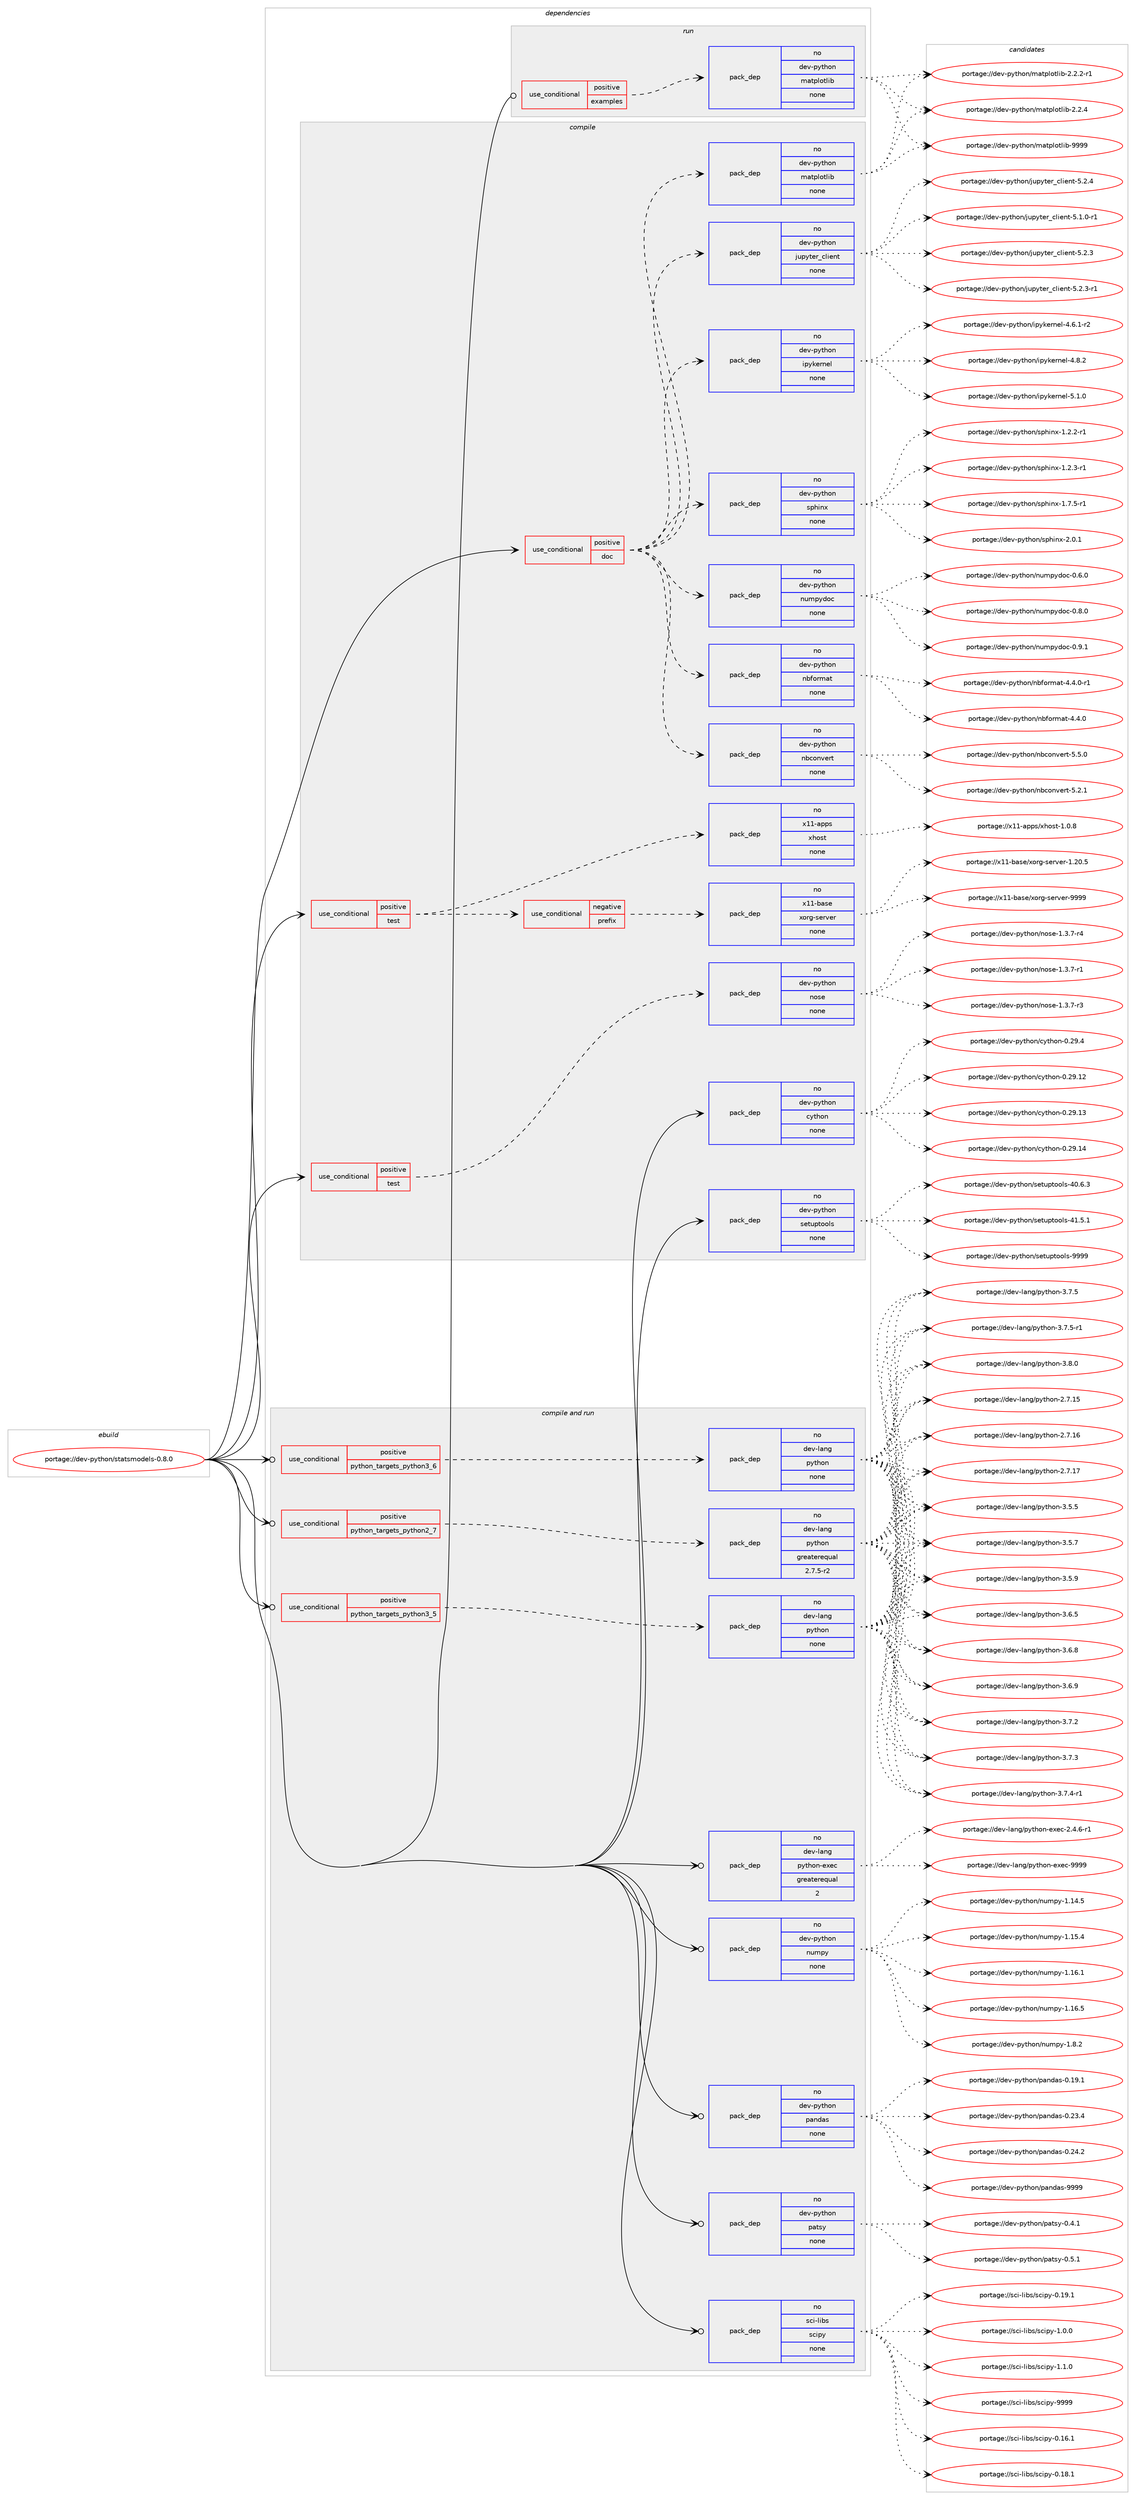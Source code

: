 digraph prolog {

# *************
# Graph options
# *************

newrank=true;
concentrate=true;
compound=true;
graph [rankdir=LR,fontname=Helvetica,fontsize=10,ranksep=1.5];#, ranksep=2.5, nodesep=0.2];
edge  [arrowhead=vee];
node  [fontname=Helvetica,fontsize=10];

# **********
# The ebuild
# **********

subgraph cluster_leftcol {
color=gray;
label=<<i>ebuild</i>>;
id [label="portage://dev-python/statsmodels-0.8.0", color=red, width=4, href="../dev-python/statsmodels-0.8.0.svg"];
}

# ****************
# The dependencies
# ****************

subgraph cluster_midcol {
color=gray;
label=<<i>dependencies</i>>;
subgraph cluster_compile {
fillcolor="#eeeeee";
style=filled;
label=<<i>compile</i>>;
subgraph cond39261 {
dependency174175 [label=<<TABLE BORDER="0" CELLBORDER="1" CELLSPACING="0" CELLPADDING="4"><TR><TD ROWSPAN="3" CELLPADDING="10">use_conditional</TD></TR><TR><TD>positive</TD></TR><TR><TD>doc</TD></TR></TABLE>>, shape=none, color=red];
subgraph pack131509 {
dependency174176 [label=<<TABLE BORDER="0" CELLBORDER="1" CELLSPACING="0" CELLPADDING="4" WIDTH="220"><TR><TD ROWSPAN="6" CELLPADDING="30">pack_dep</TD></TR><TR><TD WIDTH="110">no</TD></TR><TR><TD>dev-python</TD></TR><TR><TD>ipykernel</TD></TR><TR><TD>none</TD></TR><TR><TD></TD></TR></TABLE>>, shape=none, color=blue];
}
dependency174175:e -> dependency174176:w [weight=20,style="dashed",arrowhead="vee"];
subgraph pack131510 {
dependency174177 [label=<<TABLE BORDER="0" CELLBORDER="1" CELLSPACING="0" CELLPADDING="4" WIDTH="220"><TR><TD ROWSPAN="6" CELLPADDING="30">pack_dep</TD></TR><TR><TD WIDTH="110">no</TD></TR><TR><TD>dev-python</TD></TR><TR><TD>jupyter_client</TD></TR><TR><TD>none</TD></TR><TR><TD></TD></TR></TABLE>>, shape=none, color=blue];
}
dependency174175:e -> dependency174177:w [weight=20,style="dashed",arrowhead="vee"];
subgraph pack131511 {
dependency174178 [label=<<TABLE BORDER="0" CELLBORDER="1" CELLSPACING="0" CELLPADDING="4" WIDTH="220"><TR><TD ROWSPAN="6" CELLPADDING="30">pack_dep</TD></TR><TR><TD WIDTH="110">no</TD></TR><TR><TD>dev-python</TD></TR><TR><TD>matplotlib</TD></TR><TR><TD>none</TD></TR><TR><TD></TD></TR></TABLE>>, shape=none, color=blue];
}
dependency174175:e -> dependency174178:w [weight=20,style="dashed",arrowhead="vee"];
subgraph pack131512 {
dependency174179 [label=<<TABLE BORDER="0" CELLBORDER="1" CELLSPACING="0" CELLPADDING="4" WIDTH="220"><TR><TD ROWSPAN="6" CELLPADDING="30">pack_dep</TD></TR><TR><TD WIDTH="110">no</TD></TR><TR><TD>dev-python</TD></TR><TR><TD>nbconvert</TD></TR><TR><TD>none</TD></TR><TR><TD></TD></TR></TABLE>>, shape=none, color=blue];
}
dependency174175:e -> dependency174179:w [weight=20,style="dashed",arrowhead="vee"];
subgraph pack131513 {
dependency174180 [label=<<TABLE BORDER="0" CELLBORDER="1" CELLSPACING="0" CELLPADDING="4" WIDTH="220"><TR><TD ROWSPAN="6" CELLPADDING="30">pack_dep</TD></TR><TR><TD WIDTH="110">no</TD></TR><TR><TD>dev-python</TD></TR><TR><TD>nbformat</TD></TR><TR><TD>none</TD></TR><TR><TD></TD></TR></TABLE>>, shape=none, color=blue];
}
dependency174175:e -> dependency174180:w [weight=20,style="dashed",arrowhead="vee"];
subgraph pack131514 {
dependency174181 [label=<<TABLE BORDER="0" CELLBORDER="1" CELLSPACING="0" CELLPADDING="4" WIDTH="220"><TR><TD ROWSPAN="6" CELLPADDING="30">pack_dep</TD></TR><TR><TD WIDTH="110">no</TD></TR><TR><TD>dev-python</TD></TR><TR><TD>numpydoc</TD></TR><TR><TD>none</TD></TR><TR><TD></TD></TR></TABLE>>, shape=none, color=blue];
}
dependency174175:e -> dependency174181:w [weight=20,style="dashed",arrowhead="vee"];
subgraph pack131515 {
dependency174182 [label=<<TABLE BORDER="0" CELLBORDER="1" CELLSPACING="0" CELLPADDING="4" WIDTH="220"><TR><TD ROWSPAN="6" CELLPADDING="30">pack_dep</TD></TR><TR><TD WIDTH="110">no</TD></TR><TR><TD>dev-python</TD></TR><TR><TD>sphinx</TD></TR><TR><TD>none</TD></TR><TR><TD></TD></TR></TABLE>>, shape=none, color=blue];
}
dependency174175:e -> dependency174182:w [weight=20,style="dashed",arrowhead="vee"];
}
id:e -> dependency174175:w [weight=20,style="solid",arrowhead="vee"];
subgraph cond39262 {
dependency174183 [label=<<TABLE BORDER="0" CELLBORDER="1" CELLSPACING="0" CELLPADDING="4"><TR><TD ROWSPAN="3" CELLPADDING="10">use_conditional</TD></TR><TR><TD>positive</TD></TR><TR><TD>test</TD></TR></TABLE>>, shape=none, color=red];
subgraph cond39263 {
dependency174184 [label=<<TABLE BORDER="0" CELLBORDER="1" CELLSPACING="0" CELLPADDING="4"><TR><TD ROWSPAN="3" CELLPADDING="10">use_conditional</TD></TR><TR><TD>negative</TD></TR><TR><TD>prefix</TD></TR></TABLE>>, shape=none, color=red];
subgraph pack131516 {
dependency174185 [label=<<TABLE BORDER="0" CELLBORDER="1" CELLSPACING="0" CELLPADDING="4" WIDTH="220"><TR><TD ROWSPAN="6" CELLPADDING="30">pack_dep</TD></TR><TR><TD WIDTH="110">no</TD></TR><TR><TD>x11-base</TD></TR><TR><TD>xorg-server</TD></TR><TR><TD>none</TD></TR><TR><TD></TD></TR></TABLE>>, shape=none, color=blue];
}
dependency174184:e -> dependency174185:w [weight=20,style="dashed",arrowhead="vee"];
}
dependency174183:e -> dependency174184:w [weight=20,style="dashed",arrowhead="vee"];
subgraph pack131517 {
dependency174186 [label=<<TABLE BORDER="0" CELLBORDER="1" CELLSPACING="0" CELLPADDING="4" WIDTH="220"><TR><TD ROWSPAN="6" CELLPADDING="30">pack_dep</TD></TR><TR><TD WIDTH="110">no</TD></TR><TR><TD>x11-apps</TD></TR><TR><TD>xhost</TD></TR><TR><TD>none</TD></TR><TR><TD></TD></TR></TABLE>>, shape=none, color=blue];
}
dependency174183:e -> dependency174186:w [weight=20,style="dashed",arrowhead="vee"];
}
id:e -> dependency174183:w [weight=20,style="solid",arrowhead="vee"];
subgraph cond39264 {
dependency174187 [label=<<TABLE BORDER="0" CELLBORDER="1" CELLSPACING="0" CELLPADDING="4"><TR><TD ROWSPAN="3" CELLPADDING="10">use_conditional</TD></TR><TR><TD>positive</TD></TR><TR><TD>test</TD></TR></TABLE>>, shape=none, color=red];
subgraph pack131518 {
dependency174188 [label=<<TABLE BORDER="0" CELLBORDER="1" CELLSPACING="0" CELLPADDING="4" WIDTH="220"><TR><TD ROWSPAN="6" CELLPADDING="30">pack_dep</TD></TR><TR><TD WIDTH="110">no</TD></TR><TR><TD>dev-python</TD></TR><TR><TD>nose</TD></TR><TR><TD>none</TD></TR><TR><TD></TD></TR></TABLE>>, shape=none, color=blue];
}
dependency174187:e -> dependency174188:w [weight=20,style="dashed",arrowhead="vee"];
}
id:e -> dependency174187:w [weight=20,style="solid",arrowhead="vee"];
subgraph pack131519 {
dependency174189 [label=<<TABLE BORDER="0" CELLBORDER="1" CELLSPACING="0" CELLPADDING="4" WIDTH="220"><TR><TD ROWSPAN="6" CELLPADDING="30">pack_dep</TD></TR><TR><TD WIDTH="110">no</TD></TR><TR><TD>dev-python</TD></TR><TR><TD>cython</TD></TR><TR><TD>none</TD></TR><TR><TD></TD></TR></TABLE>>, shape=none, color=blue];
}
id:e -> dependency174189:w [weight=20,style="solid",arrowhead="vee"];
subgraph pack131520 {
dependency174190 [label=<<TABLE BORDER="0" CELLBORDER="1" CELLSPACING="0" CELLPADDING="4" WIDTH="220"><TR><TD ROWSPAN="6" CELLPADDING="30">pack_dep</TD></TR><TR><TD WIDTH="110">no</TD></TR><TR><TD>dev-python</TD></TR><TR><TD>setuptools</TD></TR><TR><TD>none</TD></TR><TR><TD></TD></TR></TABLE>>, shape=none, color=blue];
}
id:e -> dependency174190:w [weight=20,style="solid",arrowhead="vee"];
}
subgraph cluster_compileandrun {
fillcolor="#eeeeee";
style=filled;
label=<<i>compile and run</i>>;
subgraph cond39265 {
dependency174191 [label=<<TABLE BORDER="0" CELLBORDER="1" CELLSPACING="0" CELLPADDING="4"><TR><TD ROWSPAN="3" CELLPADDING="10">use_conditional</TD></TR><TR><TD>positive</TD></TR><TR><TD>python_targets_python2_7</TD></TR></TABLE>>, shape=none, color=red];
subgraph pack131521 {
dependency174192 [label=<<TABLE BORDER="0" CELLBORDER="1" CELLSPACING="0" CELLPADDING="4" WIDTH="220"><TR><TD ROWSPAN="6" CELLPADDING="30">pack_dep</TD></TR><TR><TD WIDTH="110">no</TD></TR><TR><TD>dev-lang</TD></TR><TR><TD>python</TD></TR><TR><TD>greaterequal</TD></TR><TR><TD>2.7.5-r2</TD></TR></TABLE>>, shape=none, color=blue];
}
dependency174191:e -> dependency174192:w [weight=20,style="dashed",arrowhead="vee"];
}
id:e -> dependency174191:w [weight=20,style="solid",arrowhead="odotvee"];
subgraph cond39266 {
dependency174193 [label=<<TABLE BORDER="0" CELLBORDER="1" CELLSPACING="0" CELLPADDING="4"><TR><TD ROWSPAN="3" CELLPADDING="10">use_conditional</TD></TR><TR><TD>positive</TD></TR><TR><TD>python_targets_python3_5</TD></TR></TABLE>>, shape=none, color=red];
subgraph pack131522 {
dependency174194 [label=<<TABLE BORDER="0" CELLBORDER="1" CELLSPACING="0" CELLPADDING="4" WIDTH="220"><TR><TD ROWSPAN="6" CELLPADDING="30">pack_dep</TD></TR><TR><TD WIDTH="110">no</TD></TR><TR><TD>dev-lang</TD></TR><TR><TD>python</TD></TR><TR><TD>none</TD></TR><TR><TD></TD></TR></TABLE>>, shape=none, color=blue];
}
dependency174193:e -> dependency174194:w [weight=20,style="dashed",arrowhead="vee"];
}
id:e -> dependency174193:w [weight=20,style="solid",arrowhead="odotvee"];
subgraph cond39267 {
dependency174195 [label=<<TABLE BORDER="0" CELLBORDER="1" CELLSPACING="0" CELLPADDING="4"><TR><TD ROWSPAN="3" CELLPADDING="10">use_conditional</TD></TR><TR><TD>positive</TD></TR><TR><TD>python_targets_python3_6</TD></TR></TABLE>>, shape=none, color=red];
subgraph pack131523 {
dependency174196 [label=<<TABLE BORDER="0" CELLBORDER="1" CELLSPACING="0" CELLPADDING="4" WIDTH="220"><TR><TD ROWSPAN="6" CELLPADDING="30">pack_dep</TD></TR><TR><TD WIDTH="110">no</TD></TR><TR><TD>dev-lang</TD></TR><TR><TD>python</TD></TR><TR><TD>none</TD></TR><TR><TD></TD></TR></TABLE>>, shape=none, color=blue];
}
dependency174195:e -> dependency174196:w [weight=20,style="dashed",arrowhead="vee"];
}
id:e -> dependency174195:w [weight=20,style="solid",arrowhead="odotvee"];
subgraph pack131524 {
dependency174197 [label=<<TABLE BORDER="0" CELLBORDER="1" CELLSPACING="0" CELLPADDING="4" WIDTH="220"><TR><TD ROWSPAN="6" CELLPADDING="30">pack_dep</TD></TR><TR><TD WIDTH="110">no</TD></TR><TR><TD>dev-lang</TD></TR><TR><TD>python-exec</TD></TR><TR><TD>greaterequal</TD></TR><TR><TD>2</TD></TR></TABLE>>, shape=none, color=blue];
}
id:e -> dependency174197:w [weight=20,style="solid",arrowhead="odotvee"];
subgraph pack131525 {
dependency174198 [label=<<TABLE BORDER="0" CELLBORDER="1" CELLSPACING="0" CELLPADDING="4" WIDTH="220"><TR><TD ROWSPAN="6" CELLPADDING="30">pack_dep</TD></TR><TR><TD WIDTH="110">no</TD></TR><TR><TD>dev-python</TD></TR><TR><TD>numpy</TD></TR><TR><TD>none</TD></TR><TR><TD></TD></TR></TABLE>>, shape=none, color=blue];
}
id:e -> dependency174198:w [weight=20,style="solid",arrowhead="odotvee"];
subgraph pack131526 {
dependency174199 [label=<<TABLE BORDER="0" CELLBORDER="1" CELLSPACING="0" CELLPADDING="4" WIDTH="220"><TR><TD ROWSPAN="6" CELLPADDING="30">pack_dep</TD></TR><TR><TD WIDTH="110">no</TD></TR><TR><TD>dev-python</TD></TR><TR><TD>pandas</TD></TR><TR><TD>none</TD></TR><TR><TD></TD></TR></TABLE>>, shape=none, color=blue];
}
id:e -> dependency174199:w [weight=20,style="solid",arrowhead="odotvee"];
subgraph pack131527 {
dependency174200 [label=<<TABLE BORDER="0" CELLBORDER="1" CELLSPACING="0" CELLPADDING="4" WIDTH="220"><TR><TD ROWSPAN="6" CELLPADDING="30">pack_dep</TD></TR><TR><TD WIDTH="110">no</TD></TR><TR><TD>dev-python</TD></TR><TR><TD>patsy</TD></TR><TR><TD>none</TD></TR><TR><TD></TD></TR></TABLE>>, shape=none, color=blue];
}
id:e -> dependency174200:w [weight=20,style="solid",arrowhead="odotvee"];
subgraph pack131528 {
dependency174201 [label=<<TABLE BORDER="0" CELLBORDER="1" CELLSPACING="0" CELLPADDING="4" WIDTH="220"><TR><TD ROWSPAN="6" CELLPADDING="30">pack_dep</TD></TR><TR><TD WIDTH="110">no</TD></TR><TR><TD>sci-libs</TD></TR><TR><TD>scipy</TD></TR><TR><TD>none</TD></TR><TR><TD></TD></TR></TABLE>>, shape=none, color=blue];
}
id:e -> dependency174201:w [weight=20,style="solid",arrowhead="odotvee"];
}
subgraph cluster_run {
fillcolor="#eeeeee";
style=filled;
label=<<i>run</i>>;
subgraph cond39268 {
dependency174202 [label=<<TABLE BORDER="0" CELLBORDER="1" CELLSPACING="0" CELLPADDING="4"><TR><TD ROWSPAN="3" CELLPADDING="10">use_conditional</TD></TR><TR><TD>positive</TD></TR><TR><TD>examples</TD></TR></TABLE>>, shape=none, color=red];
subgraph pack131529 {
dependency174203 [label=<<TABLE BORDER="0" CELLBORDER="1" CELLSPACING="0" CELLPADDING="4" WIDTH="220"><TR><TD ROWSPAN="6" CELLPADDING="30">pack_dep</TD></TR><TR><TD WIDTH="110">no</TD></TR><TR><TD>dev-python</TD></TR><TR><TD>matplotlib</TD></TR><TR><TD>none</TD></TR><TR><TD></TD></TR></TABLE>>, shape=none, color=blue];
}
dependency174202:e -> dependency174203:w [weight=20,style="dashed",arrowhead="vee"];
}
id:e -> dependency174202:w [weight=20,style="solid",arrowhead="odot"];
}
}

# **************
# The candidates
# **************

subgraph cluster_choices {
rank=same;
color=gray;
label=<<i>candidates</i>>;

subgraph choice131509 {
color=black;
nodesep=1;
choiceportage10010111845112121116104111110471051121211071011141101011084552465446494511450 [label="portage://dev-python/ipykernel-4.6.1-r2", color=red, width=4,href="../dev-python/ipykernel-4.6.1-r2.svg"];
choiceportage1001011184511212111610411111047105112121107101114110101108455246564650 [label="portage://dev-python/ipykernel-4.8.2", color=red, width=4,href="../dev-python/ipykernel-4.8.2.svg"];
choiceportage1001011184511212111610411111047105112121107101114110101108455346494648 [label="portage://dev-python/ipykernel-5.1.0", color=red, width=4,href="../dev-python/ipykernel-5.1.0.svg"];
dependency174176:e -> choiceportage10010111845112121116104111110471051121211071011141101011084552465446494511450:w [style=dotted,weight="100"];
dependency174176:e -> choiceportage1001011184511212111610411111047105112121107101114110101108455246564650:w [style=dotted,weight="100"];
dependency174176:e -> choiceportage1001011184511212111610411111047105112121107101114110101108455346494648:w [style=dotted,weight="100"];
}
subgraph choice131510 {
color=black;
nodesep=1;
choiceportage100101118451121211161041111104710611711212111610111495991081051011101164553464946484511449 [label="portage://dev-python/jupyter_client-5.1.0-r1", color=red, width=4,href="../dev-python/jupyter_client-5.1.0-r1.svg"];
choiceportage10010111845112121116104111110471061171121211161011149599108105101110116455346504651 [label="portage://dev-python/jupyter_client-5.2.3", color=red, width=4,href="../dev-python/jupyter_client-5.2.3.svg"];
choiceportage100101118451121211161041111104710611711212111610111495991081051011101164553465046514511449 [label="portage://dev-python/jupyter_client-5.2.3-r1", color=red, width=4,href="../dev-python/jupyter_client-5.2.3-r1.svg"];
choiceportage10010111845112121116104111110471061171121211161011149599108105101110116455346504652 [label="portage://dev-python/jupyter_client-5.2.4", color=red, width=4,href="../dev-python/jupyter_client-5.2.4.svg"];
dependency174177:e -> choiceportage100101118451121211161041111104710611711212111610111495991081051011101164553464946484511449:w [style=dotted,weight="100"];
dependency174177:e -> choiceportage10010111845112121116104111110471061171121211161011149599108105101110116455346504651:w [style=dotted,weight="100"];
dependency174177:e -> choiceportage100101118451121211161041111104710611711212111610111495991081051011101164553465046514511449:w [style=dotted,weight="100"];
dependency174177:e -> choiceportage10010111845112121116104111110471061171121211161011149599108105101110116455346504652:w [style=dotted,weight="100"];
}
subgraph choice131511 {
color=black;
nodesep=1;
choiceportage100101118451121211161041111104710997116112108111116108105984550465046504511449 [label="portage://dev-python/matplotlib-2.2.2-r1", color=red, width=4,href="../dev-python/matplotlib-2.2.2-r1.svg"];
choiceportage10010111845112121116104111110471099711611210811111610810598455046504652 [label="portage://dev-python/matplotlib-2.2.4", color=red, width=4,href="../dev-python/matplotlib-2.2.4.svg"];
choiceportage100101118451121211161041111104710997116112108111116108105984557575757 [label="portage://dev-python/matplotlib-9999", color=red, width=4,href="../dev-python/matplotlib-9999.svg"];
dependency174178:e -> choiceportage100101118451121211161041111104710997116112108111116108105984550465046504511449:w [style=dotted,weight="100"];
dependency174178:e -> choiceportage10010111845112121116104111110471099711611210811111610810598455046504652:w [style=dotted,weight="100"];
dependency174178:e -> choiceportage100101118451121211161041111104710997116112108111116108105984557575757:w [style=dotted,weight="100"];
}
subgraph choice131512 {
color=black;
nodesep=1;
choiceportage10010111845112121116104111110471109899111110118101114116455346504649 [label="portage://dev-python/nbconvert-5.2.1", color=red, width=4,href="../dev-python/nbconvert-5.2.1.svg"];
choiceportage10010111845112121116104111110471109899111110118101114116455346534648 [label="portage://dev-python/nbconvert-5.5.0", color=red, width=4,href="../dev-python/nbconvert-5.5.0.svg"];
dependency174179:e -> choiceportage10010111845112121116104111110471109899111110118101114116455346504649:w [style=dotted,weight="100"];
dependency174179:e -> choiceportage10010111845112121116104111110471109899111110118101114116455346534648:w [style=dotted,weight="100"];
}
subgraph choice131513 {
color=black;
nodesep=1;
choiceportage10010111845112121116104111110471109810211111410997116455246524648 [label="portage://dev-python/nbformat-4.4.0", color=red, width=4,href="../dev-python/nbformat-4.4.0.svg"];
choiceportage100101118451121211161041111104711098102111114109971164552465246484511449 [label="portage://dev-python/nbformat-4.4.0-r1", color=red, width=4,href="../dev-python/nbformat-4.4.0-r1.svg"];
dependency174180:e -> choiceportage10010111845112121116104111110471109810211111410997116455246524648:w [style=dotted,weight="100"];
dependency174180:e -> choiceportage100101118451121211161041111104711098102111114109971164552465246484511449:w [style=dotted,weight="100"];
}
subgraph choice131514 {
color=black;
nodesep=1;
choiceportage100101118451121211161041111104711011710911212110011199454846544648 [label="portage://dev-python/numpydoc-0.6.0", color=red, width=4,href="../dev-python/numpydoc-0.6.0.svg"];
choiceportage100101118451121211161041111104711011710911212110011199454846564648 [label="portage://dev-python/numpydoc-0.8.0", color=red, width=4,href="../dev-python/numpydoc-0.8.0.svg"];
choiceportage100101118451121211161041111104711011710911212110011199454846574649 [label="portage://dev-python/numpydoc-0.9.1", color=red, width=4,href="../dev-python/numpydoc-0.9.1.svg"];
dependency174181:e -> choiceportage100101118451121211161041111104711011710911212110011199454846544648:w [style=dotted,weight="100"];
dependency174181:e -> choiceportage100101118451121211161041111104711011710911212110011199454846564648:w [style=dotted,weight="100"];
dependency174181:e -> choiceportage100101118451121211161041111104711011710911212110011199454846574649:w [style=dotted,weight="100"];
}
subgraph choice131515 {
color=black;
nodesep=1;
choiceportage10010111845112121116104111110471151121041051101204549465046504511449 [label="portage://dev-python/sphinx-1.2.2-r1", color=red, width=4,href="../dev-python/sphinx-1.2.2-r1.svg"];
choiceportage10010111845112121116104111110471151121041051101204549465046514511449 [label="portage://dev-python/sphinx-1.2.3-r1", color=red, width=4,href="../dev-python/sphinx-1.2.3-r1.svg"];
choiceportage10010111845112121116104111110471151121041051101204549465546534511449 [label="portage://dev-python/sphinx-1.7.5-r1", color=red, width=4,href="../dev-python/sphinx-1.7.5-r1.svg"];
choiceportage1001011184511212111610411111047115112104105110120455046484649 [label="portage://dev-python/sphinx-2.0.1", color=red, width=4,href="../dev-python/sphinx-2.0.1.svg"];
dependency174182:e -> choiceportage10010111845112121116104111110471151121041051101204549465046504511449:w [style=dotted,weight="100"];
dependency174182:e -> choiceportage10010111845112121116104111110471151121041051101204549465046514511449:w [style=dotted,weight="100"];
dependency174182:e -> choiceportage10010111845112121116104111110471151121041051101204549465546534511449:w [style=dotted,weight="100"];
dependency174182:e -> choiceportage1001011184511212111610411111047115112104105110120455046484649:w [style=dotted,weight="100"];
}
subgraph choice131516 {
color=black;
nodesep=1;
choiceportage1204949459897115101471201111141034511510111411810111445494650484653 [label="portage://x11-base/xorg-server-1.20.5", color=red, width=4,href="../x11-base/xorg-server-1.20.5.svg"];
choiceportage120494945989711510147120111114103451151011141181011144557575757 [label="portage://x11-base/xorg-server-9999", color=red, width=4,href="../x11-base/xorg-server-9999.svg"];
dependency174185:e -> choiceportage1204949459897115101471201111141034511510111411810111445494650484653:w [style=dotted,weight="100"];
dependency174185:e -> choiceportage120494945989711510147120111114103451151011141181011144557575757:w [style=dotted,weight="100"];
}
subgraph choice131517 {
color=black;
nodesep=1;
choiceportage1204949459711211211547120104111115116454946484656 [label="portage://x11-apps/xhost-1.0.8", color=red, width=4,href="../x11-apps/xhost-1.0.8.svg"];
dependency174186:e -> choiceportage1204949459711211211547120104111115116454946484656:w [style=dotted,weight="100"];
}
subgraph choice131518 {
color=black;
nodesep=1;
choiceportage10010111845112121116104111110471101111151014549465146554511449 [label="portage://dev-python/nose-1.3.7-r1", color=red, width=4,href="../dev-python/nose-1.3.7-r1.svg"];
choiceportage10010111845112121116104111110471101111151014549465146554511451 [label="portage://dev-python/nose-1.3.7-r3", color=red, width=4,href="../dev-python/nose-1.3.7-r3.svg"];
choiceportage10010111845112121116104111110471101111151014549465146554511452 [label="portage://dev-python/nose-1.3.7-r4", color=red, width=4,href="../dev-python/nose-1.3.7-r4.svg"];
dependency174188:e -> choiceportage10010111845112121116104111110471101111151014549465146554511449:w [style=dotted,weight="100"];
dependency174188:e -> choiceportage10010111845112121116104111110471101111151014549465146554511451:w [style=dotted,weight="100"];
dependency174188:e -> choiceportage10010111845112121116104111110471101111151014549465146554511452:w [style=dotted,weight="100"];
}
subgraph choice131519 {
color=black;
nodesep=1;
choiceportage1001011184511212111610411111047991211161041111104548465057464950 [label="portage://dev-python/cython-0.29.12", color=red, width=4,href="../dev-python/cython-0.29.12.svg"];
choiceportage1001011184511212111610411111047991211161041111104548465057464951 [label="portage://dev-python/cython-0.29.13", color=red, width=4,href="../dev-python/cython-0.29.13.svg"];
choiceportage1001011184511212111610411111047991211161041111104548465057464952 [label="portage://dev-python/cython-0.29.14", color=red, width=4,href="../dev-python/cython-0.29.14.svg"];
choiceportage10010111845112121116104111110479912111610411111045484650574652 [label="portage://dev-python/cython-0.29.4", color=red, width=4,href="../dev-python/cython-0.29.4.svg"];
dependency174189:e -> choiceportage1001011184511212111610411111047991211161041111104548465057464950:w [style=dotted,weight="100"];
dependency174189:e -> choiceportage1001011184511212111610411111047991211161041111104548465057464951:w [style=dotted,weight="100"];
dependency174189:e -> choiceportage1001011184511212111610411111047991211161041111104548465057464952:w [style=dotted,weight="100"];
dependency174189:e -> choiceportage10010111845112121116104111110479912111610411111045484650574652:w [style=dotted,weight="100"];
}
subgraph choice131520 {
color=black;
nodesep=1;
choiceportage100101118451121211161041111104711510111611711211611111110811545524846544651 [label="portage://dev-python/setuptools-40.6.3", color=red, width=4,href="../dev-python/setuptools-40.6.3.svg"];
choiceportage100101118451121211161041111104711510111611711211611111110811545524946534649 [label="portage://dev-python/setuptools-41.5.1", color=red, width=4,href="../dev-python/setuptools-41.5.1.svg"];
choiceportage10010111845112121116104111110471151011161171121161111111081154557575757 [label="portage://dev-python/setuptools-9999", color=red, width=4,href="../dev-python/setuptools-9999.svg"];
dependency174190:e -> choiceportage100101118451121211161041111104711510111611711211611111110811545524846544651:w [style=dotted,weight="100"];
dependency174190:e -> choiceportage100101118451121211161041111104711510111611711211611111110811545524946534649:w [style=dotted,weight="100"];
dependency174190:e -> choiceportage10010111845112121116104111110471151011161171121161111111081154557575757:w [style=dotted,weight="100"];
}
subgraph choice131521 {
color=black;
nodesep=1;
choiceportage10010111845108971101034711212111610411111045504655464953 [label="portage://dev-lang/python-2.7.15", color=red, width=4,href="../dev-lang/python-2.7.15.svg"];
choiceportage10010111845108971101034711212111610411111045504655464954 [label="portage://dev-lang/python-2.7.16", color=red, width=4,href="../dev-lang/python-2.7.16.svg"];
choiceportage10010111845108971101034711212111610411111045504655464955 [label="portage://dev-lang/python-2.7.17", color=red, width=4,href="../dev-lang/python-2.7.17.svg"];
choiceportage100101118451089711010347112121116104111110455146534653 [label="portage://dev-lang/python-3.5.5", color=red, width=4,href="../dev-lang/python-3.5.5.svg"];
choiceportage100101118451089711010347112121116104111110455146534655 [label="portage://dev-lang/python-3.5.7", color=red, width=4,href="../dev-lang/python-3.5.7.svg"];
choiceportage100101118451089711010347112121116104111110455146534657 [label="portage://dev-lang/python-3.5.9", color=red, width=4,href="../dev-lang/python-3.5.9.svg"];
choiceportage100101118451089711010347112121116104111110455146544653 [label="portage://dev-lang/python-3.6.5", color=red, width=4,href="../dev-lang/python-3.6.5.svg"];
choiceportage100101118451089711010347112121116104111110455146544656 [label="portage://dev-lang/python-3.6.8", color=red, width=4,href="../dev-lang/python-3.6.8.svg"];
choiceportage100101118451089711010347112121116104111110455146544657 [label="portage://dev-lang/python-3.6.9", color=red, width=4,href="../dev-lang/python-3.6.9.svg"];
choiceportage100101118451089711010347112121116104111110455146554650 [label="portage://dev-lang/python-3.7.2", color=red, width=4,href="../dev-lang/python-3.7.2.svg"];
choiceportage100101118451089711010347112121116104111110455146554651 [label="portage://dev-lang/python-3.7.3", color=red, width=4,href="../dev-lang/python-3.7.3.svg"];
choiceportage1001011184510897110103471121211161041111104551465546524511449 [label="portage://dev-lang/python-3.7.4-r1", color=red, width=4,href="../dev-lang/python-3.7.4-r1.svg"];
choiceportage100101118451089711010347112121116104111110455146554653 [label="portage://dev-lang/python-3.7.5", color=red, width=4,href="../dev-lang/python-3.7.5.svg"];
choiceportage1001011184510897110103471121211161041111104551465546534511449 [label="portage://dev-lang/python-3.7.5-r1", color=red, width=4,href="../dev-lang/python-3.7.5-r1.svg"];
choiceportage100101118451089711010347112121116104111110455146564648 [label="portage://dev-lang/python-3.8.0", color=red, width=4,href="../dev-lang/python-3.8.0.svg"];
dependency174192:e -> choiceportage10010111845108971101034711212111610411111045504655464953:w [style=dotted,weight="100"];
dependency174192:e -> choiceportage10010111845108971101034711212111610411111045504655464954:w [style=dotted,weight="100"];
dependency174192:e -> choiceportage10010111845108971101034711212111610411111045504655464955:w [style=dotted,weight="100"];
dependency174192:e -> choiceportage100101118451089711010347112121116104111110455146534653:w [style=dotted,weight="100"];
dependency174192:e -> choiceportage100101118451089711010347112121116104111110455146534655:w [style=dotted,weight="100"];
dependency174192:e -> choiceportage100101118451089711010347112121116104111110455146534657:w [style=dotted,weight="100"];
dependency174192:e -> choiceportage100101118451089711010347112121116104111110455146544653:w [style=dotted,weight="100"];
dependency174192:e -> choiceportage100101118451089711010347112121116104111110455146544656:w [style=dotted,weight="100"];
dependency174192:e -> choiceportage100101118451089711010347112121116104111110455146544657:w [style=dotted,weight="100"];
dependency174192:e -> choiceportage100101118451089711010347112121116104111110455146554650:w [style=dotted,weight="100"];
dependency174192:e -> choiceportage100101118451089711010347112121116104111110455146554651:w [style=dotted,weight="100"];
dependency174192:e -> choiceportage1001011184510897110103471121211161041111104551465546524511449:w [style=dotted,weight="100"];
dependency174192:e -> choiceportage100101118451089711010347112121116104111110455146554653:w [style=dotted,weight="100"];
dependency174192:e -> choiceportage1001011184510897110103471121211161041111104551465546534511449:w [style=dotted,weight="100"];
dependency174192:e -> choiceportage100101118451089711010347112121116104111110455146564648:w [style=dotted,weight="100"];
}
subgraph choice131522 {
color=black;
nodesep=1;
choiceportage10010111845108971101034711212111610411111045504655464953 [label="portage://dev-lang/python-2.7.15", color=red, width=4,href="../dev-lang/python-2.7.15.svg"];
choiceportage10010111845108971101034711212111610411111045504655464954 [label="portage://dev-lang/python-2.7.16", color=red, width=4,href="../dev-lang/python-2.7.16.svg"];
choiceportage10010111845108971101034711212111610411111045504655464955 [label="portage://dev-lang/python-2.7.17", color=red, width=4,href="../dev-lang/python-2.7.17.svg"];
choiceportage100101118451089711010347112121116104111110455146534653 [label="portage://dev-lang/python-3.5.5", color=red, width=4,href="../dev-lang/python-3.5.5.svg"];
choiceportage100101118451089711010347112121116104111110455146534655 [label="portage://dev-lang/python-3.5.7", color=red, width=4,href="../dev-lang/python-3.5.7.svg"];
choiceportage100101118451089711010347112121116104111110455146534657 [label="portage://dev-lang/python-3.5.9", color=red, width=4,href="../dev-lang/python-3.5.9.svg"];
choiceportage100101118451089711010347112121116104111110455146544653 [label="portage://dev-lang/python-3.6.5", color=red, width=4,href="../dev-lang/python-3.6.5.svg"];
choiceportage100101118451089711010347112121116104111110455146544656 [label="portage://dev-lang/python-3.6.8", color=red, width=4,href="../dev-lang/python-3.6.8.svg"];
choiceportage100101118451089711010347112121116104111110455146544657 [label="portage://dev-lang/python-3.6.9", color=red, width=4,href="../dev-lang/python-3.6.9.svg"];
choiceportage100101118451089711010347112121116104111110455146554650 [label="portage://dev-lang/python-3.7.2", color=red, width=4,href="../dev-lang/python-3.7.2.svg"];
choiceportage100101118451089711010347112121116104111110455146554651 [label="portage://dev-lang/python-3.7.3", color=red, width=4,href="../dev-lang/python-3.7.3.svg"];
choiceportage1001011184510897110103471121211161041111104551465546524511449 [label="portage://dev-lang/python-3.7.4-r1", color=red, width=4,href="../dev-lang/python-3.7.4-r1.svg"];
choiceportage100101118451089711010347112121116104111110455146554653 [label="portage://dev-lang/python-3.7.5", color=red, width=4,href="../dev-lang/python-3.7.5.svg"];
choiceportage1001011184510897110103471121211161041111104551465546534511449 [label="portage://dev-lang/python-3.7.5-r1", color=red, width=4,href="../dev-lang/python-3.7.5-r1.svg"];
choiceportage100101118451089711010347112121116104111110455146564648 [label="portage://dev-lang/python-3.8.0", color=red, width=4,href="../dev-lang/python-3.8.0.svg"];
dependency174194:e -> choiceportage10010111845108971101034711212111610411111045504655464953:w [style=dotted,weight="100"];
dependency174194:e -> choiceportage10010111845108971101034711212111610411111045504655464954:w [style=dotted,weight="100"];
dependency174194:e -> choiceportage10010111845108971101034711212111610411111045504655464955:w [style=dotted,weight="100"];
dependency174194:e -> choiceportage100101118451089711010347112121116104111110455146534653:w [style=dotted,weight="100"];
dependency174194:e -> choiceportage100101118451089711010347112121116104111110455146534655:w [style=dotted,weight="100"];
dependency174194:e -> choiceportage100101118451089711010347112121116104111110455146534657:w [style=dotted,weight="100"];
dependency174194:e -> choiceportage100101118451089711010347112121116104111110455146544653:w [style=dotted,weight="100"];
dependency174194:e -> choiceportage100101118451089711010347112121116104111110455146544656:w [style=dotted,weight="100"];
dependency174194:e -> choiceportage100101118451089711010347112121116104111110455146544657:w [style=dotted,weight="100"];
dependency174194:e -> choiceportage100101118451089711010347112121116104111110455146554650:w [style=dotted,weight="100"];
dependency174194:e -> choiceportage100101118451089711010347112121116104111110455146554651:w [style=dotted,weight="100"];
dependency174194:e -> choiceportage1001011184510897110103471121211161041111104551465546524511449:w [style=dotted,weight="100"];
dependency174194:e -> choiceportage100101118451089711010347112121116104111110455146554653:w [style=dotted,weight="100"];
dependency174194:e -> choiceportage1001011184510897110103471121211161041111104551465546534511449:w [style=dotted,weight="100"];
dependency174194:e -> choiceportage100101118451089711010347112121116104111110455146564648:w [style=dotted,weight="100"];
}
subgraph choice131523 {
color=black;
nodesep=1;
choiceportage10010111845108971101034711212111610411111045504655464953 [label="portage://dev-lang/python-2.7.15", color=red, width=4,href="../dev-lang/python-2.7.15.svg"];
choiceportage10010111845108971101034711212111610411111045504655464954 [label="portage://dev-lang/python-2.7.16", color=red, width=4,href="../dev-lang/python-2.7.16.svg"];
choiceportage10010111845108971101034711212111610411111045504655464955 [label="portage://dev-lang/python-2.7.17", color=red, width=4,href="../dev-lang/python-2.7.17.svg"];
choiceportage100101118451089711010347112121116104111110455146534653 [label="portage://dev-lang/python-3.5.5", color=red, width=4,href="../dev-lang/python-3.5.5.svg"];
choiceportage100101118451089711010347112121116104111110455146534655 [label="portage://dev-lang/python-3.5.7", color=red, width=4,href="../dev-lang/python-3.5.7.svg"];
choiceportage100101118451089711010347112121116104111110455146534657 [label="portage://dev-lang/python-3.5.9", color=red, width=4,href="../dev-lang/python-3.5.9.svg"];
choiceportage100101118451089711010347112121116104111110455146544653 [label="portage://dev-lang/python-3.6.5", color=red, width=4,href="../dev-lang/python-3.6.5.svg"];
choiceportage100101118451089711010347112121116104111110455146544656 [label="portage://dev-lang/python-3.6.8", color=red, width=4,href="../dev-lang/python-3.6.8.svg"];
choiceportage100101118451089711010347112121116104111110455146544657 [label="portage://dev-lang/python-3.6.9", color=red, width=4,href="../dev-lang/python-3.6.9.svg"];
choiceportage100101118451089711010347112121116104111110455146554650 [label="portage://dev-lang/python-3.7.2", color=red, width=4,href="../dev-lang/python-3.7.2.svg"];
choiceportage100101118451089711010347112121116104111110455146554651 [label="portage://dev-lang/python-3.7.3", color=red, width=4,href="../dev-lang/python-3.7.3.svg"];
choiceportage1001011184510897110103471121211161041111104551465546524511449 [label="portage://dev-lang/python-3.7.4-r1", color=red, width=4,href="../dev-lang/python-3.7.4-r1.svg"];
choiceportage100101118451089711010347112121116104111110455146554653 [label="portage://dev-lang/python-3.7.5", color=red, width=4,href="../dev-lang/python-3.7.5.svg"];
choiceportage1001011184510897110103471121211161041111104551465546534511449 [label="portage://dev-lang/python-3.7.5-r1", color=red, width=4,href="../dev-lang/python-3.7.5-r1.svg"];
choiceportage100101118451089711010347112121116104111110455146564648 [label="portage://dev-lang/python-3.8.0", color=red, width=4,href="../dev-lang/python-3.8.0.svg"];
dependency174196:e -> choiceportage10010111845108971101034711212111610411111045504655464953:w [style=dotted,weight="100"];
dependency174196:e -> choiceportage10010111845108971101034711212111610411111045504655464954:w [style=dotted,weight="100"];
dependency174196:e -> choiceportage10010111845108971101034711212111610411111045504655464955:w [style=dotted,weight="100"];
dependency174196:e -> choiceportage100101118451089711010347112121116104111110455146534653:w [style=dotted,weight="100"];
dependency174196:e -> choiceportage100101118451089711010347112121116104111110455146534655:w [style=dotted,weight="100"];
dependency174196:e -> choiceportage100101118451089711010347112121116104111110455146534657:w [style=dotted,weight="100"];
dependency174196:e -> choiceportage100101118451089711010347112121116104111110455146544653:w [style=dotted,weight="100"];
dependency174196:e -> choiceportage100101118451089711010347112121116104111110455146544656:w [style=dotted,weight="100"];
dependency174196:e -> choiceportage100101118451089711010347112121116104111110455146544657:w [style=dotted,weight="100"];
dependency174196:e -> choiceportage100101118451089711010347112121116104111110455146554650:w [style=dotted,weight="100"];
dependency174196:e -> choiceportage100101118451089711010347112121116104111110455146554651:w [style=dotted,weight="100"];
dependency174196:e -> choiceportage1001011184510897110103471121211161041111104551465546524511449:w [style=dotted,weight="100"];
dependency174196:e -> choiceportage100101118451089711010347112121116104111110455146554653:w [style=dotted,weight="100"];
dependency174196:e -> choiceportage1001011184510897110103471121211161041111104551465546534511449:w [style=dotted,weight="100"];
dependency174196:e -> choiceportage100101118451089711010347112121116104111110455146564648:w [style=dotted,weight="100"];
}
subgraph choice131524 {
color=black;
nodesep=1;
choiceportage10010111845108971101034711212111610411111045101120101994550465246544511449 [label="portage://dev-lang/python-exec-2.4.6-r1", color=red, width=4,href="../dev-lang/python-exec-2.4.6-r1.svg"];
choiceportage10010111845108971101034711212111610411111045101120101994557575757 [label="portage://dev-lang/python-exec-9999", color=red, width=4,href="../dev-lang/python-exec-9999.svg"];
dependency174197:e -> choiceportage10010111845108971101034711212111610411111045101120101994550465246544511449:w [style=dotted,weight="100"];
dependency174197:e -> choiceportage10010111845108971101034711212111610411111045101120101994557575757:w [style=dotted,weight="100"];
}
subgraph choice131525 {
color=black;
nodesep=1;
choiceportage100101118451121211161041111104711011710911212145494649524653 [label="portage://dev-python/numpy-1.14.5", color=red, width=4,href="../dev-python/numpy-1.14.5.svg"];
choiceportage100101118451121211161041111104711011710911212145494649534652 [label="portage://dev-python/numpy-1.15.4", color=red, width=4,href="../dev-python/numpy-1.15.4.svg"];
choiceportage100101118451121211161041111104711011710911212145494649544649 [label="portage://dev-python/numpy-1.16.1", color=red, width=4,href="../dev-python/numpy-1.16.1.svg"];
choiceportage100101118451121211161041111104711011710911212145494649544653 [label="portage://dev-python/numpy-1.16.5", color=red, width=4,href="../dev-python/numpy-1.16.5.svg"];
choiceportage1001011184511212111610411111047110117109112121454946564650 [label="portage://dev-python/numpy-1.8.2", color=red, width=4,href="../dev-python/numpy-1.8.2.svg"];
dependency174198:e -> choiceportage100101118451121211161041111104711011710911212145494649524653:w [style=dotted,weight="100"];
dependency174198:e -> choiceportage100101118451121211161041111104711011710911212145494649534652:w [style=dotted,weight="100"];
dependency174198:e -> choiceportage100101118451121211161041111104711011710911212145494649544649:w [style=dotted,weight="100"];
dependency174198:e -> choiceportage100101118451121211161041111104711011710911212145494649544653:w [style=dotted,weight="100"];
dependency174198:e -> choiceportage1001011184511212111610411111047110117109112121454946564650:w [style=dotted,weight="100"];
}
subgraph choice131526 {
color=black;
nodesep=1;
choiceportage1001011184511212111610411111047112971101009711545484649574649 [label="portage://dev-python/pandas-0.19.1", color=red, width=4,href="../dev-python/pandas-0.19.1.svg"];
choiceportage1001011184511212111610411111047112971101009711545484650514652 [label="portage://dev-python/pandas-0.23.4", color=red, width=4,href="../dev-python/pandas-0.23.4.svg"];
choiceportage1001011184511212111610411111047112971101009711545484650524650 [label="portage://dev-python/pandas-0.24.2", color=red, width=4,href="../dev-python/pandas-0.24.2.svg"];
choiceportage100101118451121211161041111104711297110100971154557575757 [label="portage://dev-python/pandas-9999", color=red, width=4,href="../dev-python/pandas-9999.svg"];
dependency174199:e -> choiceportage1001011184511212111610411111047112971101009711545484649574649:w [style=dotted,weight="100"];
dependency174199:e -> choiceportage1001011184511212111610411111047112971101009711545484650514652:w [style=dotted,weight="100"];
dependency174199:e -> choiceportage1001011184511212111610411111047112971101009711545484650524650:w [style=dotted,weight="100"];
dependency174199:e -> choiceportage100101118451121211161041111104711297110100971154557575757:w [style=dotted,weight="100"];
}
subgraph choice131527 {
color=black;
nodesep=1;
choiceportage100101118451121211161041111104711297116115121454846524649 [label="portage://dev-python/patsy-0.4.1", color=red, width=4,href="../dev-python/patsy-0.4.1.svg"];
choiceportage100101118451121211161041111104711297116115121454846534649 [label="portage://dev-python/patsy-0.5.1", color=red, width=4,href="../dev-python/patsy-0.5.1.svg"];
dependency174200:e -> choiceportage100101118451121211161041111104711297116115121454846524649:w [style=dotted,weight="100"];
dependency174200:e -> choiceportage100101118451121211161041111104711297116115121454846534649:w [style=dotted,weight="100"];
}
subgraph choice131528 {
color=black;
nodesep=1;
choiceportage115991054510810598115471159910511212145484649544649 [label="portage://sci-libs/scipy-0.16.1", color=red, width=4,href="../sci-libs/scipy-0.16.1.svg"];
choiceportage115991054510810598115471159910511212145484649564649 [label="portage://sci-libs/scipy-0.18.1", color=red, width=4,href="../sci-libs/scipy-0.18.1.svg"];
choiceportage115991054510810598115471159910511212145484649574649 [label="portage://sci-libs/scipy-0.19.1", color=red, width=4,href="../sci-libs/scipy-0.19.1.svg"];
choiceportage1159910545108105981154711599105112121454946484648 [label="portage://sci-libs/scipy-1.0.0", color=red, width=4,href="../sci-libs/scipy-1.0.0.svg"];
choiceportage1159910545108105981154711599105112121454946494648 [label="portage://sci-libs/scipy-1.1.0", color=red, width=4,href="../sci-libs/scipy-1.1.0.svg"];
choiceportage11599105451081059811547115991051121214557575757 [label="portage://sci-libs/scipy-9999", color=red, width=4,href="../sci-libs/scipy-9999.svg"];
dependency174201:e -> choiceportage115991054510810598115471159910511212145484649544649:w [style=dotted,weight="100"];
dependency174201:e -> choiceportage115991054510810598115471159910511212145484649564649:w [style=dotted,weight="100"];
dependency174201:e -> choiceportage115991054510810598115471159910511212145484649574649:w [style=dotted,weight="100"];
dependency174201:e -> choiceportage1159910545108105981154711599105112121454946484648:w [style=dotted,weight="100"];
dependency174201:e -> choiceportage1159910545108105981154711599105112121454946494648:w [style=dotted,weight="100"];
dependency174201:e -> choiceportage11599105451081059811547115991051121214557575757:w [style=dotted,weight="100"];
}
subgraph choice131529 {
color=black;
nodesep=1;
choiceportage100101118451121211161041111104710997116112108111116108105984550465046504511449 [label="portage://dev-python/matplotlib-2.2.2-r1", color=red, width=4,href="../dev-python/matplotlib-2.2.2-r1.svg"];
choiceportage10010111845112121116104111110471099711611210811111610810598455046504652 [label="portage://dev-python/matplotlib-2.2.4", color=red, width=4,href="../dev-python/matplotlib-2.2.4.svg"];
choiceportage100101118451121211161041111104710997116112108111116108105984557575757 [label="portage://dev-python/matplotlib-9999", color=red, width=4,href="../dev-python/matplotlib-9999.svg"];
dependency174203:e -> choiceportage100101118451121211161041111104710997116112108111116108105984550465046504511449:w [style=dotted,weight="100"];
dependency174203:e -> choiceportage10010111845112121116104111110471099711611210811111610810598455046504652:w [style=dotted,weight="100"];
dependency174203:e -> choiceportage100101118451121211161041111104710997116112108111116108105984557575757:w [style=dotted,weight="100"];
}
}

}
